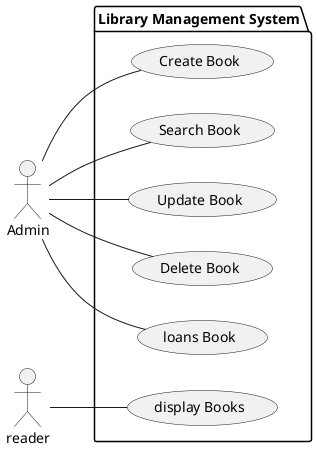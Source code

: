@startuml Library Management System

left to right direction
actor "Admin" as admin
actor "reader" as reader


package "Library Management System" {
  usecase "Create Book" as UC1
  usecase "Search Book" as UC2
  usecase "Update Book" as UC3
  usecase "Delete Book" as UC4
  usecase "loans Book" as UC5
  
}
package "Library Management System" {
  usecase "display Books" as UC7
  
}


admin -- UC1
admin -- UC2
admin -- UC3
admin -- UC4
admin -- UC5
reader -- UC7
@enduml
